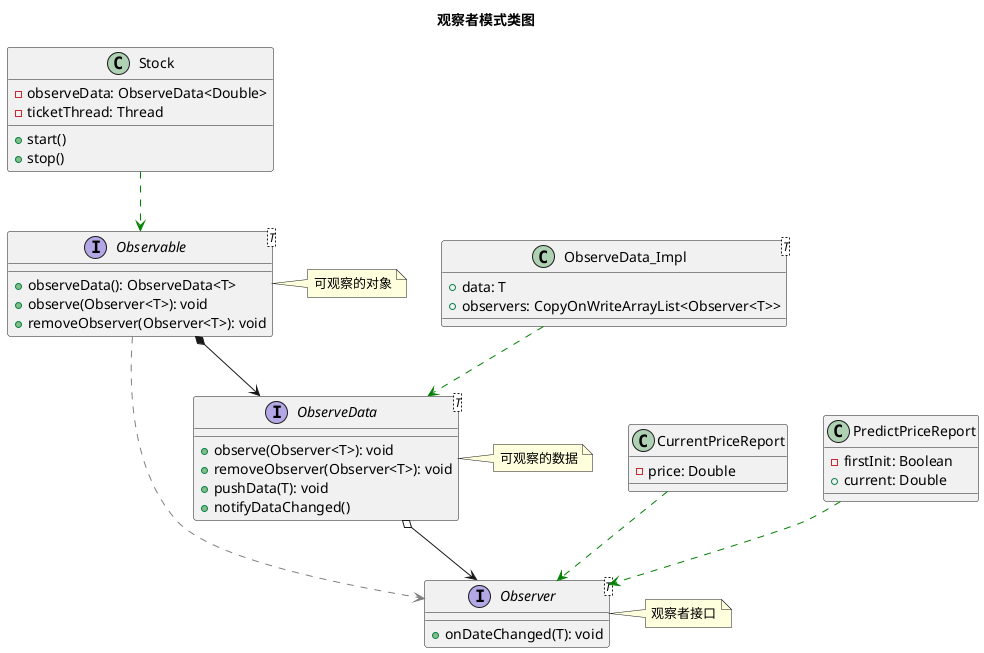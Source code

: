 @startuml
title "观察者模式类图"
interface Observer<T> {
   + onDateChanged(T): void
}
note right: 观察者接口
interface ObserveData<T> {
    + observe(Observer<T>): void
    + removeObserver(Observer<T>): void
    + pushData(T): void
    + notifyDataChanged()
}
note right: 可观察的数据

class ObserveData_Impl<T> {
    + data: T
    + observers: CopyOnWriteArrayList<Observer<T>>
}
interface Observable<T> {
    + observeData(): ObserveData<T>
    + observe(Observer<T>): void
    + removeObserver(Observer<T>): void
}
note right: 可观察的对象


ObserveData o--> Observer
ObserveData_Impl ..> ObserveData #Green
Observable *--> ObserveData
Observable ...> Observer #Gray

class Stock {
    - observeData: ObserveData<Double>
    - ticketThread: Thread
    + start()
    + stop()
}

Stock ..> Observable #Green

class CurrentPriceReport {
    - price: Double
}

class PredictPriceReport {
    - firstInit: Boolean
    + current: Double
}

CurrentPriceReport ..> Observer #Green
PredictPriceReport ..> Observer #Green

@enduml